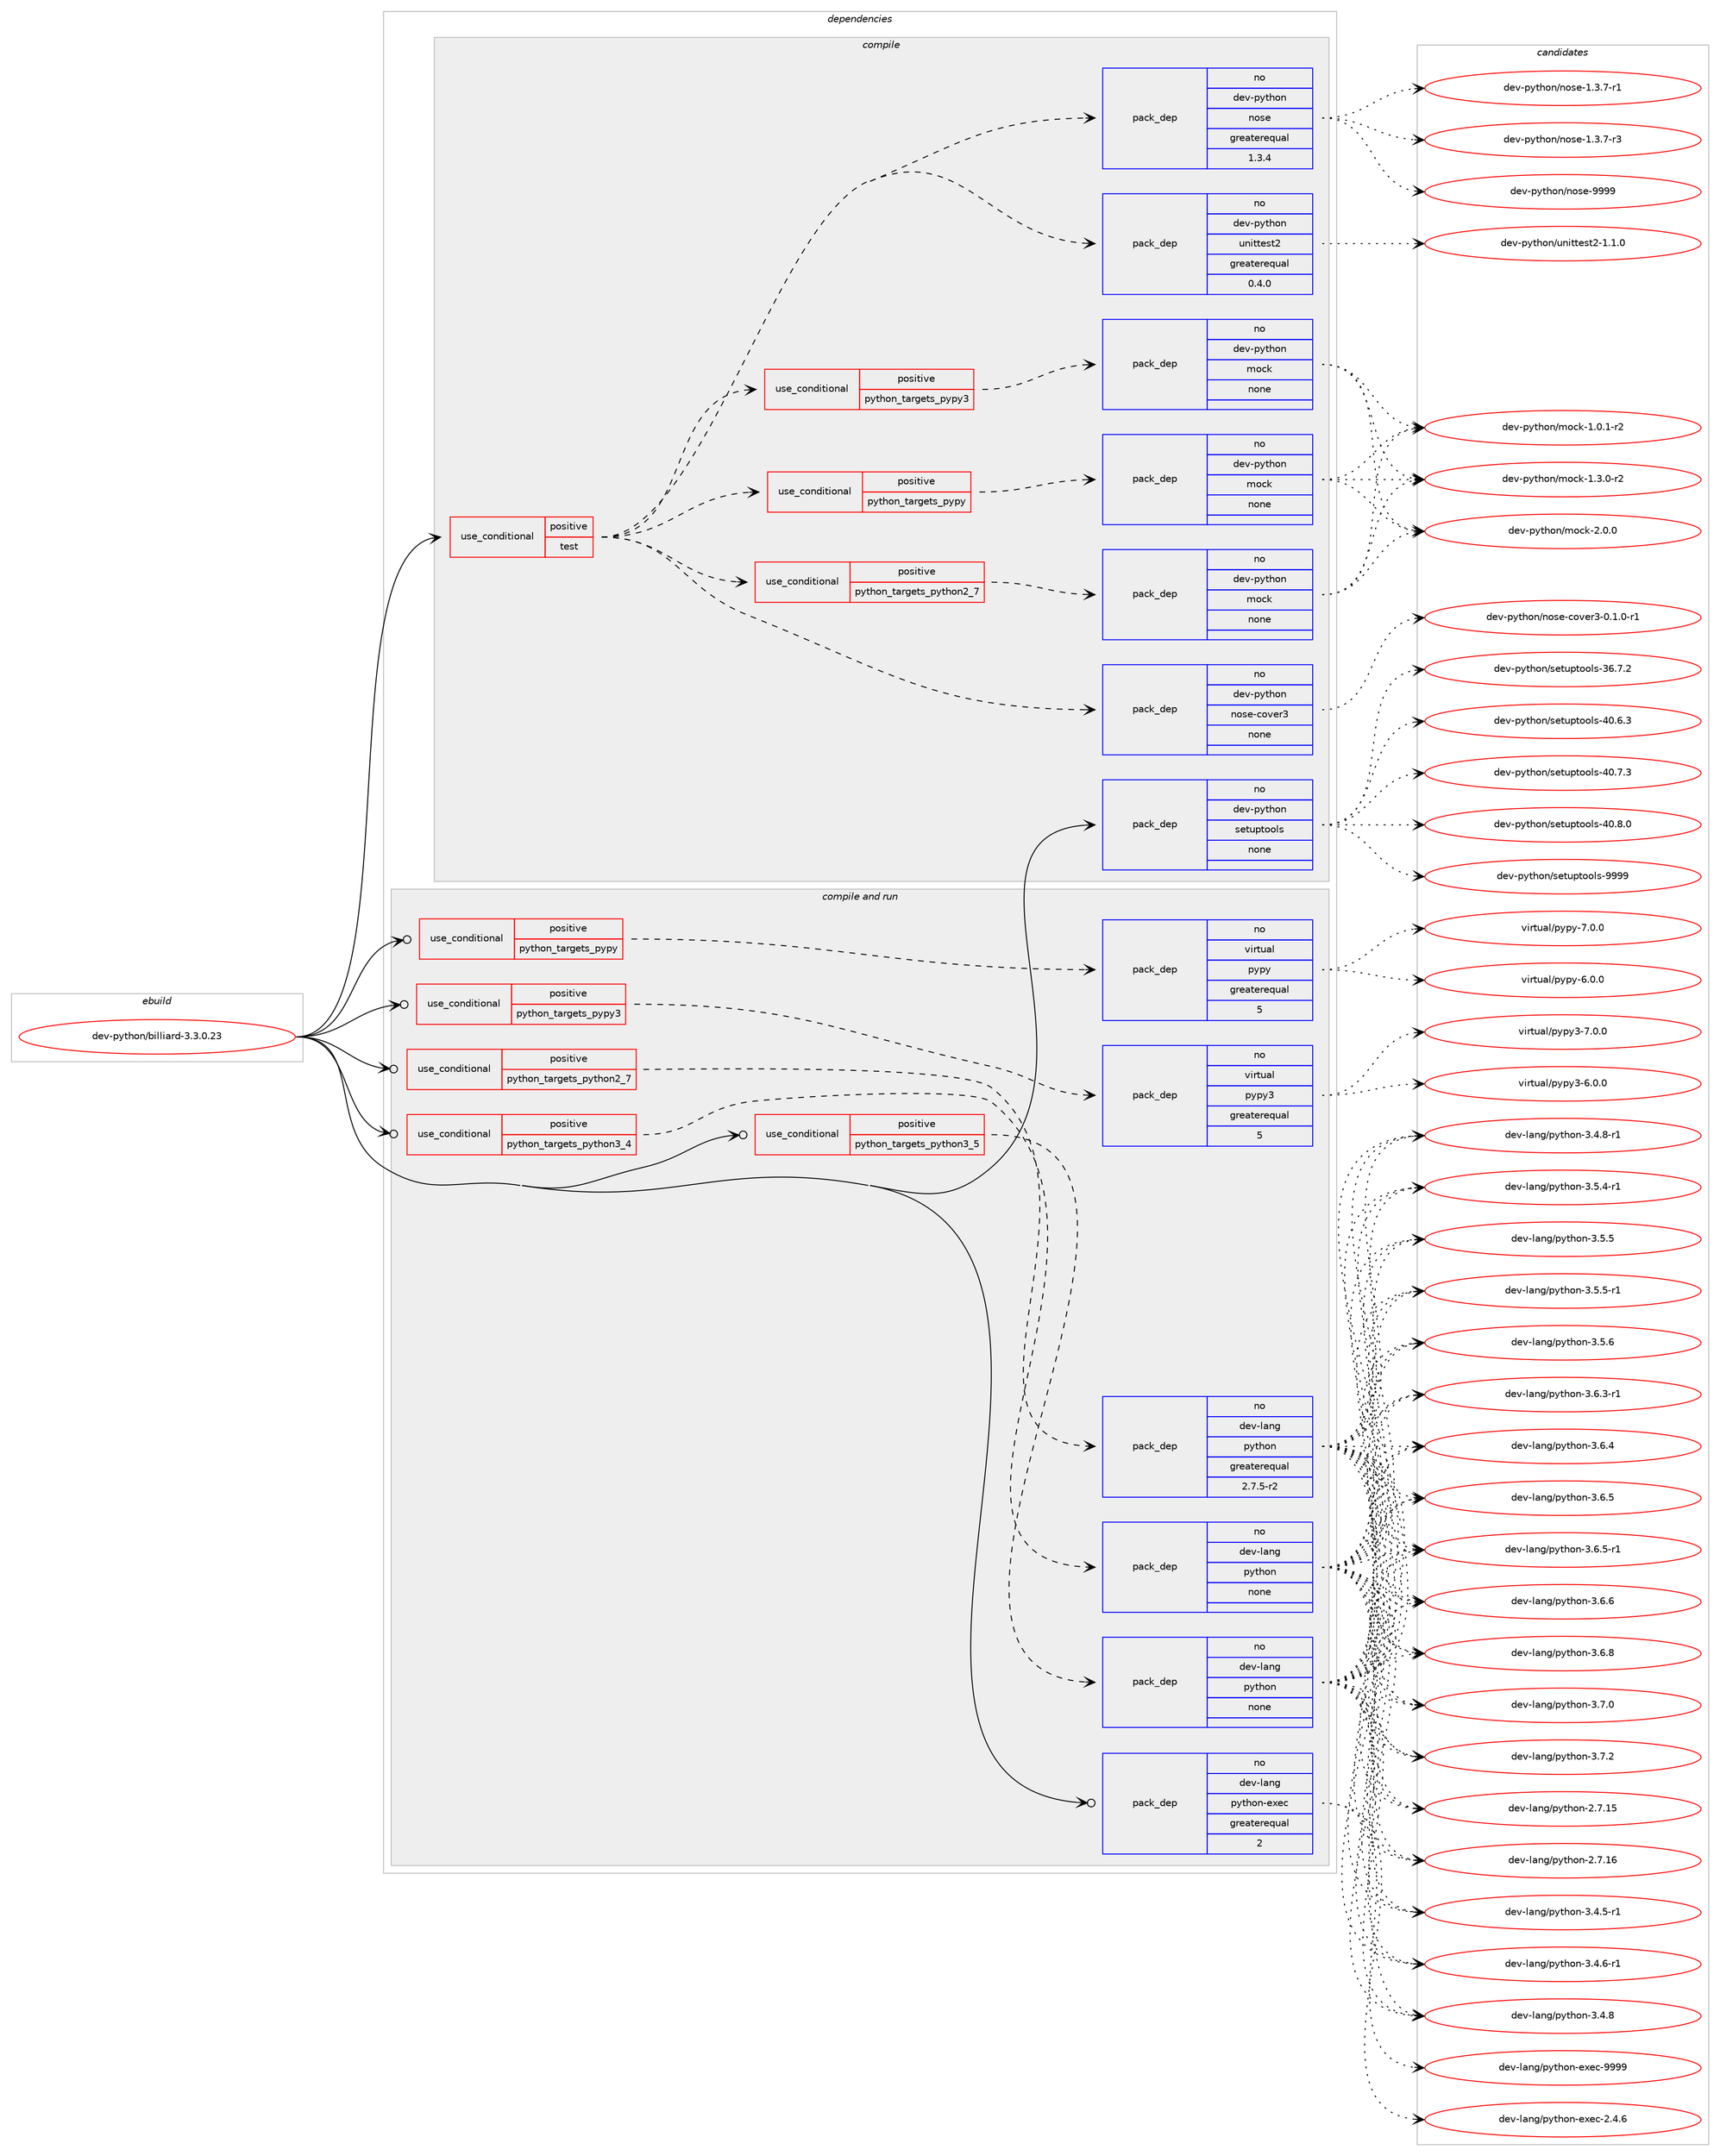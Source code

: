 digraph prolog {

# *************
# Graph options
# *************

newrank=true;
concentrate=true;
compound=true;
graph [rankdir=LR,fontname=Helvetica,fontsize=10,ranksep=1.5];#, ranksep=2.5, nodesep=0.2];
edge  [arrowhead=vee];
node  [fontname=Helvetica,fontsize=10];

# **********
# The ebuild
# **********

subgraph cluster_leftcol {
color=gray;
rank=same;
label=<<i>ebuild</i>>;
id [label="dev-python/billiard-3.3.0.23", color=red, width=4, href="../dev-python/billiard-3.3.0.23.svg"];
}

# ****************
# The dependencies
# ****************

subgraph cluster_midcol {
color=gray;
label=<<i>dependencies</i>>;
subgraph cluster_compile {
fillcolor="#eeeeee";
style=filled;
label=<<i>compile</i>>;
subgraph cond371636 {
dependency1401002 [label=<<TABLE BORDER="0" CELLBORDER="1" CELLSPACING="0" CELLPADDING="4"><TR><TD ROWSPAN="3" CELLPADDING="10">use_conditional</TD></TR><TR><TD>positive</TD></TR><TR><TD>test</TD></TR></TABLE>>, shape=none, color=red];
subgraph pack1006138 {
dependency1401003 [label=<<TABLE BORDER="0" CELLBORDER="1" CELLSPACING="0" CELLPADDING="4" WIDTH="220"><TR><TD ROWSPAN="6" CELLPADDING="30">pack_dep</TD></TR><TR><TD WIDTH="110">no</TD></TR><TR><TD>dev-python</TD></TR><TR><TD>unittest2</TD></TR><TR><TD>greaterequal</TD></TR><TR><TD>0.4.0</TD></TR></TABLE>>, shape=none, color=blue];
}
dependency1401002:e -> dependency1401003:w [weight=20,style="dashed",arrowhead="vee"];
subgraph pack1006139 {
dependency1401004 [label=<<TABLE BORDER="0" CELLBORDER="1" CELLSPACING="0" CELLPADDING="4" WIDTH="220"><TR><TD ROWSPAN="6" CELLPADDING="30">pack_dep</TD></TR><TR><TD WIDTH="110">no</TD></TR><TR><TD>dev-python</TD></TR><TR><TD>nose</TD></TR><TR><TD>greaterequal</TD></TR><TR><TD>1.3.4</TD></TR></TABLE>>, shape=none, color=blue];
}
dependency1401002:e -> dependency1401004:w [weight=20,style="dashed",arrowhead="vee"];
subgraph pack1006140 {
dependency1401005 [label=<<TABLE BORDER="0" CELLBORDER="1" CELLSPACING="0" CELLPADDING="4" WIDTH="220"><TR><TD ROWSPAN="6" CELLPADDING="30">pack_dep</TD></TR><TR><TD WIDTH="110">no</TD></TR><TR><TD>dev-python</TD></TR><TR><TD>nose-cover3</TD></TR><TR><TD>none</TD></TR><TR><TD></TD></TR></TABLE>>, shape=none, color=blue];
}
dependency1401002:e -> dependency1401005:w [weight=20,style="dashed",arrowhead="vee"];
subgraph cond371637 {
dependency1401006 [label=<<TABLE BORDER="0" CELLBORDER="1" CELLSPACING="0" CELLPADDING="4"><TR><TD ROWSPAN="3" CELLPADDING="10">use_conditional</TD></TR><TR><TD>positive</TD></TR><TR><TD>python_targets_pypy</TD></TR></TABLE>>, shape=none, color=red];
subgraph pack1006141 {
dependency1401007 [label=<<TABLE BORDER="0" CELLBORDER="1" CELLSPACING="0" CELLPADDING="4" WIDTH="220"><TR><TD ROWSPAN="6" CELLPADDING="30">pack_dep</TD></TR><TR><TD WIDTH="110">no</TD></TR><TR><TD>dev-python</TD></TR><TR><TD>mock</TD></TR><TR><TD>none</TD></TR><TR><TD></TD></TR></TABLE>>, shape=none, color=blue];
}
dependency1401006:e -> dependency1401007:w [weight=20,style="dashed",arrowhead="vee"];
}
dependency1401002:e -> dependency1401006:w [weight=20,style="dashed",arrowhead="vee"];
subgraph cond371638 {
dependency1401008 [label=<<TABLE BORDER="0" CELLBORDER="1" CELLSPACING="0" CELLPADDING="4"><TR><TD ROWSPAN="3" CELLPADDING="10">use_conditional</TD></TR><TR><TD>positive</TD></TR><TR><TD>python_targets_pypy3</TD></TR></TABLE>>, shape=none, color=red];
subgraph pack1006142 {
dependency1401009 [label=<<TABLE BORDER="0" CELLBORDER="1" CELLSPACING="0" CELLPADDING="4" WIDTH="220"><TR><TD ROWSPAN="6" CELLPADDING="30">pack_dep</TD></TR><TR><TD WIDTH="110">no</TD></TR><TR><TD>dev-python</TD></TR><TR><TD>mock</TD></TR><TR><TD>none</TD></TR><TR><TD></TD></TR></TABLE>>, shape=none, color=blue];
}
dependency1401008:e -> dependency1401009:w [weight=20,style="dashed",arrowhead="vee"];
}
dependency1401002:e -> dependency1401008:w [weight=20,style="dashed",arrowhead="vee"];
subgraph cond371639 {
dependency1401010 [label=<<TABLE BORDER="0" CELLBORDER="1" CELLSPACING="0" CELLPADDING="4"><TR><TD ROWSPAN="3" CELLPADDING="10">use_conditional</TD></TR><TR><TD>positive</TD></TR><TR><TD>python_targets_python2_7</TD></TR></TABLE>>, shape=none, color=red];
subgraph pack1006143 {
dependency1401011 [label=<<TABLE BORDER="0" CELLBORDER="1" CELLSPACING="0" CELLPADDING="4" WIDTH="220"><TR><TD ROWSPAN="6" CELLPADDING="30">pack_dep</TD></TR><TR><TD WIDTH="110">no</TD></TR><TR><TD>dev-python</TD></TR><TR><TD>mock</TD></TR><TR><TD>none</TD></TR><TR><TD></TD></TR></TABLE>>, shape=none, color=blue];
}
dependency1401010:e -> dependency1401011:w [weight=20,style="dashed",arrowhead="vee"];
}
dependency1401002:e -> dependency1401010:w [weight=20,style="dashed",arrowhead="vee"];
}
id:e -> dependency1401002:w [weight=20,style="solid",arrowhead="vee"];
subgraph pack1006144 {
dependency1401012 [label=<<TABLE BORDER="0" CELLBORDER="1" CELLSPACING="0" CELLPADDING="4" WIDTH="220"><TR><TD ROWSPAN="6" CELLPADDING="30">pack_dep</TD></TR><TR><TD WIDTH="110">no</TD></TR><TR><TD>dev-python</TD></TR><TR><TD>setuptools</TD></TR><TR><TD>none</TD></TR><TR><TD></TD></TR></TABLE>>, shape=none, color=blue];
}
id:e -> dependency1401012:w [weight=20,style="solid",arrowhead="vee"];
}
subgraph cluster_compileandrun {
fillcolor="#eeeeee";
style=filled;
label=<<i>compile and run</i>>;
subgraph cond371640 {
dependency1401013 [label=<<TABLE BORDER="0" CELLBORDER="1" CELLSPACING="0" CELLPADDING="4"><TR><TD ROWSPAN="3" CELLPADDING="10">use_conditional</TD></TR><TR><TD>positive</TD></TR><TR><TD>python_targets_pypy</TD></TR></TABLE>>, shape=none, color=red];
subgraph pack1006145 {
dependency1401014 [label=<<TABLE BORDER="0" CELLBORDER="1" CELLSPACING="0" CELLPADDING="4" WIDTH="220"><TR><TD ROWSPAN="6" CELLPADDING="30">pack_dep</TD></TR><TR><TD WIDTH="110">no</TD></TR><TR><TD>virtual</TD></TR><TR><TD>pypy</TD></TR><TR><TD>greaterequal</TD></TR><TR><TD>5</TD></TR></TABLE>>, shape=none, color=blue];
}
dependency1401013:e -> dependency1401014:w [weight=20,style="dashed",arrowhead="vee"];
}
id:e -> dependency1401013:w [weight=20,style="solid",arrowhead="odotvee"];
subgraph cond371641 {
dependency1401015 [label=<<TABLE BORDER="0" CELLBORDER="1" CELLSPACING="0" CELLPADDING="4"><TR><TD ROWSPAN="3" CELLPADDING="10">use_conditional</TD></TR><TR><TD>positive</TD></TR><TR><TD>python_targets_pypy3</TD></TR></TABLE>>, shape=none, color=red];
subgraph pack1006146 {
dependency1401016 [label=<<TABLE BORDER="0" CELLBORDER="1" CELLSPACING="0" CELLPADDING="4" WIDTH="220"><TR><TD ROWSPAN="6" CELLPADDING="30">pack_dep</TD></TR><TR><TD WIDTH="110">no</TD></TR><TR><TD>virtual</TD></TR><TR><TD>pypy3</TD></TR><TR><TD>greaterequal</TD></TR><TR><TD>5</TD></TR></TABLE>>, shape=none, color=blue];
}
dependency1401015:e -> dependency1401016:w [weight=20,style="dashed",arrowhead="vee"];
}
id:e -> dependency1401015:w [weight=20,style="solid",arrowhead="odotvee"];
subgraph cond371642 {
dependency1401017 [label=<<TABLE BORDER="0" CELLBORDER="1" CELLSPACING="0" CELLPADDING="4"><TR><TD ROWSPAN="3" CELLPADDING="10">use_conditional</TD></TR><TR><TD>positive</TD></TR><TR><TD>python_targets_python2_7</TD></TR></TABLE>>, shape=none, color=red];
subgraph pack1006147 {
dependency1401018 [label=<<TABLE BORDER="0" CELLBORDER="1" CELLSPACING="0" CELLPADDING="4" WIDTH="220"><TR><TD ROWSPAN="6" CELLPADDING="30">pack_dep</TD></TR><TR><TD WIDTH="110">no</TD></TR><TR><TD>dev-lang</TD></TR><TR><TD>python</TD></TR><TR><TD>greaterequal</TD></TR><TR><TD>2.7.5-r2</TD></TR></TABLE>>, shape=none, color=blue];
}
dependency1401017:e -> dependency1401018:w [weight=20,style="dashed",arrowhead="vee"];
}
id:e -> dependency1401017:w [weight=20,style="solid",arrowhead="odotvee"];
subgraph cond371643 {
dependency1401019 [label=<<TABLE BORDER="0" CELLBORDER="1" CELLSPACING="0" CELLPADDING="4"><TR><TD ROWSPAN="3" CELLPADDING="10">use_conditional</TD></TR><TR><TD>positive</TD></TR><TR><TD>python_targets_python3_4</TD></TR></TABLE>>, shape=none, color=red];
subgraph pack1006148 {
dependency1401020 [label=<<TABLE BORDER="0" CELLBORDER="1" CELLSPACING="0" CELLPADDING="4" WIDTH="220"><TR><TD ROWSPAN="6" CELLPADDING="30">pack_dep</TD></TR><TR><TD WIDTH="110">no</TD></TR><TR><TD>dev-lang</TD></TR><TR><TD>python</TD></TR><TR><TD>none</TD></TR><TR><TD></TD></TR></TABLE>>, shape=none, color=blue];
}
dependency1401019:e -> dependency1401020:w [weight=20,style="dashed",arrowhead="vee"];
}
id:e -> dependency1401019:w [weight=20,style="solid",arrowhead="odotvee"];
subgraph cond371644 {
dependency1401021 [label=<<TABLE BORDER="0" CELLBORDER="1" CELLSPACING="0" CELLPADDING="4"><TR><TD ROWSPAN="3" CELLPADDING="10">use_conditional</TD></TR><TR><TD>positive</TD></TR><TR><TD>python_targets_python3_5</TD></TR></TABLE>>, shape=none, color=red];
subgraph pack1006149 {
dependency1401022 [label=<<TABLE BORDER="0" CELLBORDER="1" CELLSPACING="0" CELLPADDING="4" WIDTH="220"><TR><TD ROWSPAN="6" CELLPADDING="30">pack_dep</TD></TR><TR><TD WIDTH="110">no</TD></TR><TR><TD>dev-lang</TD></TR><TR><TD>python</TD></TR><TR><TD>none</TD></TR><TR><TD></TD></TR></TABLE>>, shape=none, color=blue];
}
dependency1401021:e -> dependency1401022:w [weight=20,style="dashed",arrowhead="vee"];
}
id:e -> dependency1401021:w [weight=20,style="solid",arrowhead="odotvee"];
subgraph pack1006150 {
dependency1401023 [label=<<TABLE BORDER="0" CELLBORDER="1" CELLSPACING="0" CELLPADDING="4" WIDTH="220"><TR><TD ROWSPAN="6" CELLPADDING="30">pack_dep</TD></TR><TR><TD WIDTH="110">no</TD></TR><TR><TD>dev-lang</TD></TR><TR><TD>python-exec</TD></TR><TR><TD>greaterequal</TD></TR><TR><TD>2</TD></TR></TABLE>>, shape=none, color=blue];
}
id:e -> dependency1401023:w [weight=20,style="solid",arrowhead="odotvee"];
}
subgraph cluster_run {
fillcolor="#eeeeee";
style=filled;
label=<<i>run</i>>;
}
}

# **************
# The candidates
# **************

subgraph cluster_choices {
rank=same;
color=gray;
label=<<i>candidates</i>>;

subgraph choice1006138 {
color=black;
nodesep=1;
choice100101118451121211161041111104711711010511611610111511650454946494648 [label="dev-python/unittest2-1.1.0", color=red, width=4,href="../dev-python/unittest2-1.1.0.svg"];
dependency1401003:e -> choice100101118451121211161041111104711711010511611610111511650454946494648:w [style=dotted,weight="100"];
}
subgraph choice1006139 {
color=black;
nodesep=1;
choice10010111845112121116104111110471101111151014549465146554511449 [label="dev-python/nose-1.3.7-r1", color=red, width=4,href="../dev-python/nose-1.3.7-r1.svg"];
choice10010111845112121116104111110471101111151014549465146554511451 [label="dev-python/nose-1.3.7-r3", color=red, width=4,href="../dev-python/nose-1.3.7-r3.svg"];
choice10010111845112121116104111110471101111151014557575757 [label="dev-python/nose-9999", color=red, width=4,href="../dev-python/nose-9999.svg"];
dependency1401004:e -> choice10010111845112121116104111110471101111151014549465146554511449:w [style=dotted,weight="100"];
dependency1401004:e -> choice10010111845112121116104111110471101111151014549465146554511451:w [style=dotted,weight="100"];
dependency1401004:e -> choice10010111845112121116104111110471101111151014557575757:w [style=dotted,weight="100"];
}
subgraph choice1006140 {
color=black;
nodesep=1;
choice10010111845112121116104111110471101111151014599111118101114514548464946484511449 [label="dev-python/nose-cover3-0.1.0-r1", color=red, width=4,href="../dev-python/nose-cover3-0.1.0-r1.svg"];
dependency1401005:e -> choice10010111845112121116104111110471101111151014599111118101114514548464946484511449:w [style=dotted,weight="100"];
}
subgraph choice1006141 {
color=black;
nodesep=1;
choice1001011184511212111610411111047109111991074549464846494511450 [label="dev-python/mock-1.0.1-r2", color=red, width=4,href="../dev-python/mock-1.0.1-r2.svg"];
choice1001011184511212111610411111047109111991074549465146484511450 [label="dev-python/mock-1.3.0-r2", color=red, width=4,href="../dev-python/mock-1.3.0-r2.svg"];
choice100101118451121211161041111104710911199107455046484648 [label="dev-python/mock-2.0.0", color=red, width=4,href="../dev-python/mock-2.0.0.svg"];
dependency1401007:e -> choice1001011184511212111610411111047109111991074549464846494511450:w [style=dotted,weight="100"];
dependency1401007:e -> choice1001011184511212111610411111047109111991074549465146484511450:w [style=dotted,weight="100"];
dependency1401007:e -> choice100101118451121211161041111104710911199107455046484648:w [style=dotted,weight="100"];
}
subgraph choice1006142 {
color=black;
nodesep=1;
choice1001011184511212111610411111047109111991074549464846494511450 [label="dev-python/mock-1.0.1-r2", color=red, width=4,href="../dev-python/mock-1.0.1-r2.svg"];
choice1001011184511212111610411111047109111991074549465146484511450 [label="dev-python/mock-1.3.0-r2", color=red, width=4,href="../dev-python/mock-1.3.0-r2.svg"];
choice100101118451121211161041111104710911199107455046484648 [label="dev-python/mock-2.0.0", color=red, width=4,href="../dev-python/mock-2.0.0.svg"];
dependency1401009:e -> choice1001011184511212111610411111047109111991074549464846494511450:w [style=dotted,weight="100"];
dependency1401009:e -> choice1001011184511212111610411111047109111991074549465146484511450:w [style=dotted,weight="100"];
dependency1401009:e -> choice100101118451121211161041111104710911199107455046484648:w [style=dotted,weight="100"];
}
subgraph choice1006143 {
color=black;
nodesep=1;
choice1001011184511212111610411111047109111991074549464846494511450 [label="dev-python/mock-1.0.1-r2", color=red, width=4,href="../dev-python/mock-1.0.1-r2.svg"];
choice1001011184511212111610411111047109111991074549465146484511450 [label="dev-python/mock-1.3.0-r2", color=red, width=4,href="../dev-python/mock-1.3.0-r2.svg"];
choice100101118451121211161041111104710911199107455046484648 [label="dev-python/mock-2.0.0", color=red, width=4,href="../dev-python/mock-2.0.0.svg"];
dependency1401011:e -> choice1001011184511212111610411111047109111991074549464846494511450:w [style=dotted,weight="100"];
dependency1401011:e -> choice1001011184511212111610411111047109111991074549465146484511450:w [style=dotted,weight="100"];
dependency1401011:e -> choice100101118451121211161041111104710911199107455046484648:w [style=dotted,weight="100"];
}
subgraph choice1006144 {
color=black;
nodesep=1;
choice100101118451121211161041111104711510111611711211611111110811545515446554650 [label="dev-python/setuptools-36.7.2", color=red, width=4,href="../dev-python/setuptools-36.7.2.svg"];
choice100101118451121211161041111104711510111611711211611111110811545524846544651 [label="dev-python/setuptools-40.6.3", color=red, width=4,href="../dev-python/setuptools-40.6.3.svg"];
choice100101118451121211161041111104711510111611711211611111110811545524846554651 [label="dev-python/setuptools-40.7.3", color=red, width=4,href="../dev-python/setuptools-40.7.3.svg"];
choice100101118451121211161041111104711510111611711211611111110811545524846564648 [label="dev-python/setuptools-40.8.0", color=red, width=4,href="../dev-python/setuptools-40.8.0.svg"];
choice10010111845112121116104111110471151011161171121161111111081154557575757 [label="dev-python/setuptools-9999", color=red, width=4,href="../dev-python/setuptools-9999.svg"];
dependency1401012:e -> choice100101118451121211161041111104711510111611711211611111110811545515446554650:w [style=dotted,weight="100"];
dependency1401012:e -> choice100101118451121211161041111104711510111611711211611111110811545524846544651:w [style=dotted,weight="100"];
dependency1401012:e -> choice100101118451121211161041111104711510111611711211611111110811545524846554651:w [style=dotted,weight="100"];
dependency1401012:e -> choice100101118451121211161041111104711510111611711211611111110811545524846564648:w [style=dotted,weight="100"];
dependency1401012:e -> choice10010111845112121116104111110471151011161171121161111111081154557575757:w [style=dotted,weight="100"];
}
subgraph choice1006145 {
color=black;
nodesep=1;
choice1181051141161179710847112121112121455446484648 [label="virtual/pypy-6.0.0", color=red, width=4,href="../virtual/pypy-6.0.0.svg"];
choice1181051141161179710847112121112121455546484648 [label="virtual/pypy-7.0.0", color=red, width=4,href="../virtual/pypy-7.0.0.svg"];
dependency1401014:e -> choice1181051141161179710847112121112121455446484648:w [style=dotted,weight="100"];
dependency1401014:e -> choice1181051141161179710847112121112121455546484648:w [style=dotted,weight="100"];
}
subgraph choice1006146 {
color=black;
nodesep=1;
choice118105114116117971084711212111212151455446484648 [label="virtual/pypy3-6.0.0", color=red, width=4,href="../virtual/pypy3-6.0.0.svg"];
choice118105114116117971084711212111212151455546484648 [label="virtual/pypy3-7.0.0", color=red, width=4,href="../virtual/pypy3-7.0.0.svg"];
dependency1401016:e -> choice118105114116117971084711212111212151455446484648:w [style=dotted,weight="100"];
dependency1401016:e -> choice118105114116117971084711212111212151455546484648:w [style=dotted,weight="100"];
}
subgraph choice1006147 {
color=black;
nodesep=1;
choice10010111845108971101034711212111610411111045504655464953 [label="dev-lang/python-2.7.15", color=red, width=4,href="../dev-lang/python-2.7.15.svg"];
choice10010111845108971101034711212111610411111045504655464954 [label="dev-lang/python-2.7.16", color=red, width=4,href="../dev-lang/python-2.7.16.svg"];
choice1001011184510897110103471121211161041111104551465246534511449 [label="dev-lang/python-3.4.5-r1", color=red, width=4,href="../dev-lang/python-3.4.5-r1.svg"];
choice1001011184510897110103471121211161041111104551465246544511449 [label="dev-lang/python-3.4.6-r1", color=red, width=4,href="../dev-lang/python-3.4.6-r1.svg"];
choice100101118451089711010347112121116104111110455146524656 [label="dev-lang/python-3.4.8", color=red, width=4,href="../dev-lang/python-3.4.8.svg"];
choice1001011184510897110103471121211161041111104551465246564511449 [label="dev-lang/python-3.4.8-r1", color=red, width=4,href="../dev-lang/python-3.4.8-r1.svg"];
choice1001011184510897110103471121211161041111104551465346524511449 [label="dev-lang/python-3.5.4-r1", color=red, width=4,href="../dev-lang/python-3.5.4-r1.svg"];
choice100101118451089711010347112121116104111110455146534653 [label="dev-lang/python-3.5.5", color=red, width=4,href="../dev-lang/python-3.5.5.svg"];
choice1001011184510897110103471121211161041111104551465346534511449 [label="dev-lang/python-3.5.5-r1", color=red, width=4,href="../dev-lang/python-3.5.5-r1.svg"];
choice100101118451089711010347112121116104111110455146534654 [label="dev-lang/python-3.5.6", color=red, width=4,href="../dev-lang/python-3.5.6.svg"];
choice1001011184510897110103471121211161041111104551465446514511449 [label="dev-lang/python-3.6.3-r1", color=red, width=4,href="../dev-lang/python-3.6.3-r1.svg"];
choice100101118451089711010347112121116104111110455146544652 [label="dev-lang/python-3.6.4", color=red, width=4,href="../dev-lang/python-3.6.4.svg"];
choice100101118451089711010347112121116104111110455146544653 [label="dev-lang/python-3.6.5", color=red, width=4,href="../dev-lang/python-3.6.5.svg"];
choice1001011184510897110103471121211161041111104551465446534511449 [label="dev-lang/python-3.6.5-r1", color=red, width=4,href="../dev-lang/python-3.6.5-r1.svg"];
choice100101118451089711010347112121116104111110455146544654 [label="dev-lang/python-3.6.6", color=red, width=4,href="../dev-lang/python-3.6.6.svg"];
choice100101118451089711010347112121116104111110455146544656 [label="dev-lang/python-3.6.8", color=red, width=4,href="../dev-lang/python-3.6.8.svg"];
choice100101118451089711010347112121116104111110455146554648 [label="dev-lang/python-3.7.0", color=red, width=4,href="../dev-lang/python-3.7.0.svg"];
choice100101118451089711010347112121116104111110455146554650 [label="dev-lang/python-3.7.2", color=red, width=4,href="../dev-lang/python-3.7.2.svg"];
dependency1401018:e -> choice10010111845108971101034711212111610411111045504655464953:w [style=dotted,weight="100"];
dependency1401018:e -> choice10010111845108971101034711212111610411111045504655464954:w [style=dotted,weight="100"];
dependency1401018:e -> choice1001011184510897110103471121211161041111104551465246534511449:w [style=dotted,weight="100"];
dependency1401018:e -> choice1001011184510897110103471121211161041111104551465246544511449:w [style=dotted,weight="100"];
dependency1401018:e -> choice100101118451089711010347112121116104111110455146524656:w [style=dotted,weight="100"];
dependency1401018:e -> choice1001011184510897110103471121211161041111104551465246564511449:w [style=dotted,weight="100"];
dependency1401018:e -> choice1001011184510897110103471121211161041111104551465346524511449:w [style=dotted,weight="100"];
dependency1401018:e -> choice100101118451089711010347112121116104111110455146534653:w [style=dotted,weight="100"];
dependency1401018:e -> choice1001011184510897110103471121211161041111104551465346534511449:w [style=dotted,weight="100"];
dependency1401018:e -> choice100101118451089711010347112121116104111110455146534654:w [style=dotted,weight="100"];
dependency1401018:e -> choice1001011184510897110103471121211161041111104551465446514511449:w [style=dotted,weight="100"];
dependency1401018:e -> choice100101118451089711010347112121116104111110455146544652:w [style=dotted,weight="100"];
dependency1401018:e -> choice100101118451089711010347112121116104111110455146544653:w [style=dotted,weight="100"];
dependency1401018:e -> choice1001011184510897110103471121211161041111104551465446534511449:w [style=dotted,weight="100"];
dependency1401018:e -> choice100101118451089711010347112121116104111110455146544654:w [style=dotted,weight="100"];
dependency1401018:e -> choice100101118451089711010347112121116104111110455146544656:w [style=dotted,weight="100"];
dependency1401018:e -> choice100101118451089711010347112121116104111110455146554648:w [style=dotted,weight="100"];
dependency1401018:e -> choice100101118451089711010347112121116104111110455146554650:w [style=dotted,weight="100"];
}
subgraph choice1006148 {
color=black;
nodesep=1;
choice10010111845108971101034711212111610411111045504655464953 [label="dev-lang/python-2.7.15", color=red, width=4,href="../dev-lang/python-2.7.15.svg"];
choice10010111845108971101034711212111610411111045504655464954 [label="dev-lang/python-2.7.16", color=red, width=4,href="../dev-lang/python-2.7.16.svg"];
choice1001011184510897110103471121211161041111104551465246534511449 [label="dev-lang/python-3.4.5-r1", color=red, width=4,href="../dev-lang/python-3.4.5-r1.svg"];
choice1001011184510897110103471121211161041111104551465246544511449 [label="dev-lang/python-3.4.6-r1", color=red, width=4,href="../dev-lang/python-3.4.6-r1.svg"];
choice100101118451089711010347112121116104111110455146524656 [label="dev-lang/python-3.4.8", color=red, width=4,href="../dev-lang/python-3.4.8.svg"];
choice1001011184510897110103471121211161041111104551465246564511449 [label="dev-lang/python-3.4.8-r1", color=red, width=4,href="../dev-lang/python-3.4.8-r1.svg"];
choice1001011184510897110103471121211161041111104551465346524511449 [label="dev-lang/python-3.5.4-r1", color=red, width=4,href="../dev-lang/python-3.5.4-r1.svg"];
choice100101118451089711010347112121116104111110455146534653 [label="dev-lang/python-3.5.5", color=red, width=4,href="../dev-lang/python-3.5.5.svg"];
choice1001011184510897110103471121211161041111104551465346534511449 [label="dev-lang/python-3.5.5-r1", color=red, width=4,href="../dev-lang/python-3.5.5-r1.svg"];
choice100101118451089711010347112121116104111110455146534654 [label="dev-lang/python-3.5.6", color=red, width=4,href="../dev-lang/python-3.5.6.svg"];
choice1001011184510897110103471121211161041111104551465446514511449 [label="dev-lang/python-3.6.3-r1", color=red, width=4,href="../dev-lang/python-3.6.3-r1.svg"];
choice100101118451089711010347112121116104111110455146544652 [label="dev-lang/python-3.6.4", color=red, width=4,href="../dev-lang/python-3.6.4.svg"];
choice100101118451089711010347112121116104111110455146544653 [label="dev-lang/python-3.6.5", color=red, width=4,href="../dev-lang/python-3.6.5.svg"];
choice1001011184510897110103471121211161041111104551465446534511449 [label="dev-lang/python-3.6.5-r1", color=red, width=4,href="../dev-lang/python-3.6.5-r1.svg"];
choice100101118451089711010347112121116104111110455146544654 [label="dev-lang/python-3.6.6", color=red, width=4,href="../dev-lang/python-3.6.6.svg"];
choice100101118451089711010347112121116104111110455146544656 [label="dev-lang/python-3.6.8", color=red, width=4,href="../dev-lang/python-3.6.8.svg"];
choice100101118451089711010347112121116104111110455146554648 [label="dev-lang/python-3.7.0", color=red, width=4,href="../dev-lang/python-3.7.0.svg"];
choice100101118451089711010347112121116104111110455146554650 [label="dev-lang/python-3.7.2", color=red, width=4,href="../dev-lang/python-3.7.2.svg"];
dependency1401020:e -> choice10010111845108971101034711212111610411111045504655464953:w [style=dotted,weight="100"];
dependency1401020:e -> choice10010111845108971101034711212111610411111045504655464954:w [style=dotted,weight="100"];
dependency1401020:e -> choice1001011184510897110103471121211161041111104551465246534511449:w [style=dotted,weight="100"];
dependency1401020:e -> choice1001011184510897110103471121211161041111104551465246544511449:w [style=dotted,weight="100"];
dependency1401020:e -> choice100101118451089711010347112121116104111110455146524656:w [style=dotted,weight="100"];
dependency1401020:e -> choice1001011184510897110103471121211161041111104551465246564511449:w [style=dotted,weight="100"];
dependency1401020:e -> choice1001011184510897110103471121211161041111104551465346524511449:w [style=dotted,weight="100"];
dependency1401020:e -> choice100101118451089711010347112121116104111110455146534653:w [style=dotted,weight="100"];
dependency1401020:e -> choice1001011184510897110103471121211161041111104551465346534511449:w [style=dotted,weight="100"];
dependency1401020:e -> choice100101118451089711010347112121116104111110455146534654:w [style=dotted,weight="100"];
dependency1401020:e -> choice1001011184510897110103471121211161041111104551465446514511449:w [style=dotted,weight="100"];
dependency1401020:e -> choice100101118451089711010347112121116104111110455146544652:w [style=dotted,weight="100"];
dependency1401020:e -> choice100101118451089711010347112121116104111110455146544653:w [style=dotted,weight="100"];
dependency1401020:e -> choice1001011184510897110103471121211161041111104551465446534511449:w [style=dotted,weight="100"];
dependency1401020:e -> choice100101118451089711010347112121116104111110455146544654:w [style=dotted,weight="100"];
dependency1401020:e -> choice100101118451089711010347112121116104111110455146544656:w [style=dotted,weight="100"];
dependency1401020:e -> choice100101118451089711010347112121116104111110455146554648:w [style=dotted,weight="100"];
dependency1401020:e -> choice100101118451089711010347112121116104111110455146554650:w [style=dotted,weight="100"];
}
subgraph choice1006149 {
color=black;
nodesep=1;
choice10010111845108971101034711212111610411111045504655464953 [label="dev-lang/python-2.7.15", color=red, width=4,href="../dev-lang/python-2.7.15.svg"];
choice10010111845108971101034711212111610411111045504655464954 [label="dev-lang/python-2.7.16", color=red, width=4,href="../dev-lang/python-2.7.16.svg"];
choice1001011184510897110103471121211161041111104551465246534511449 [label="dev-lang/python-3.4.5-r1", color=red, width=4,href="../dev-lang/python-3.4.5-r1.svg"];
choice1001011184510897110103471121211161041111104551465246544511449 [label="dev-lang/python-3.4.6-r1", color=red, width=4,href="../dev-lang/python-3.4.6-r1.svg"];
choice100101118451089711010347112121116104111110455146524656 [label="dev-lang/python-3.4.8", color=red, width=4,href="../dev-lang/python-3.4.8.svg"];
choice1001011184510897110103471121211161041111104551465246564511449 [label="dev-lang/python-3.4.8-r1", color=red, width=4,href="../dev-lang/python-3.4.8-r1.svg"];
choice1001011184510897110103471121211161041111104551465346524511449 [label="dev-lang/python-3.5.4-r1", color=red, width=4,href="../dev-lang/python-3.5.4-r1.svg"];
choice100101118451089711010347112121116104111110455146534653 [label="dev-lang/python-3.5.5", color=red, width=4,href="../dev-lang/python-3.5.5.svg"];
choice1001011184510897110103471121211161041111104551465346534511449 [label="dev-lang/python-3.5.5-r1", color=red, width=4,href="../dev-lang/python-3.5.5-r1.svg"];
choice100101118451089711010347112121116104111110455146534654 [label="dev-lang/python-3.5.6", color=red, width=4,href="../dev-lang/python-3.5.6.svg"];
choice1001011184510897110103471121211161041111104551465446514511449 [label="dev-lang/python-3.6.3-r1", color=red, width=4,href="../dev-lang/python-3.6.3-r1.svg"];
choice100101118451089711010347112121116104111110455146544652 [label="dev-lang/python-3.6.4", color=red, width=4,href="../dev-lang/python-3.6.4.svg"];
choice100101118451089711010347112121116104111110455146544653 [label="dev-lang/python-3.6.5", color=red, width=4,href="../dev-lang/python-3.6.5.svg"];
choice1001011184510897110103471121211161041111104551465446534511449 [label="dev-lang/python-3.6.5-r1", color=red, width=4,href="../dev-lang/python-3.6.5-r1.svg"];
choice100101118451089711010347112121116104111110455146544654 [label="dev-lang/python-3.6.6", color=red, width=4,href="../dev-lang/python-3.6.6.svg"];
choice100101118451089711010347112121116104111110455146544656 [label="dev-lang/python-3.6.8", color=red, width=4,href="../dev-lang/python-3.6.8.svg"];
choice100101118451089711010347112121116104111110455146554648 [label="dev-lang/python-3.7.0", color=red, width=4,href="../dev-lang/python-3.7.0.svg"];
choice100101118451089711010347112121116104111110455146554650 [label="dev-lang/python-3.7.2", color=red, width=4,href="../dev-lang/python-3.7.2.svg"];
dependency1401022:e -> choice10010111845108971101034711212111610411111045504655464953:w [style=dotted,weight="100"];
dependency1401022:e -> choice10010111845108971101034711212111610411111045504655464954:w [style=dotted,weight="100"];
dependency1401022:e -> choice1001011184510897110103471121211161041111104551465246534511449:w [style=dotted,weight="100"];
dependency1401022:e -> choice1001011184510897110103471121211161041111104551465246544511449:w [style=dotted,weight="100"];
dependency1401022:e -> choice100101118451089711010347112121116104111110455146524656:w [style=dotted,weight="100"];
dependency1401022:e -> choice1001011184510897110103471121211161041111104551465246564511449:w [style=dotted,weight="100"];
dependency1401022:e -> choice1001011184510897110103471121211161041111104551465346524511449:w [style=dotted,weight="100"];
dependency1401022:e -> choice100101118451089711010347112121116104111110455146534653:w [style=dotted,weight="100"];
dependency1401022:e -> choice1001011184510897110103471121211161041111104551465346534511449:w [style=dotted,weight="100"];
dependency1401022:e -> choice100101118451089711010347112121116104111110455146534654:w [style=dotted,weight="100"];
dependency1401022:e -> choice1001011184510897110103471121211161041111104551465446514511449:w [style=dotted,weight="100"];
dependency1401022:e -> choice100101118451089711010347112121116104111110455146544652:w [style=dotted,weight="100"];
dependency1401022:e -> choice100101118451089711010347112121116104111110455146544653:w [style=dotted,weight="100"];
dependency1401022:e -> choice1001011184510897110103471121211161041111104551465446534511449:w [style=dotted,weight="100"];
dependency1401022:e -> choice100101118451089711010347112121116104111110455146544654:w [style=dotted,weight="100"];
dependency1401022:e -> choice100101118451089711010347112121116104111110455146544656:w [style=dotted,weight="100"];
dependency1401022:e -> choice100101118451089711010347112121116104111110455146554648:w [style=dotted,weight="100"];
dependency1401022:e -> choice100101118451089711010347112121116104111110455146554650:w [style=dotted,weight="100"];
}
subgraph choice1006150 {
color=black;
nodesep=1;
choice1001011184510897110103471121211161041111104510112010199455046524654 [label="dev-lang/python-exec-2.4.6", color=red, width=4,href="../dev-lang/python-exec-2.4.6.svg"];
choice10010111845108971101034711212111610411111045101120101994557575757 [label="dev-lang/python-exec-9999", color=red, width=4,href="../dev-lang/python-exec-9999.svg"];
dependency1401023:e -> choice1001011184510897110103471121211161041111104510112010199455046524654:w [style=dotted,weight="100"];
dependency1401023:e -> choice10010111845108971101034711212111610411111045101120101994557575757:w [style=dotted,weight="100"];
}
}

}
